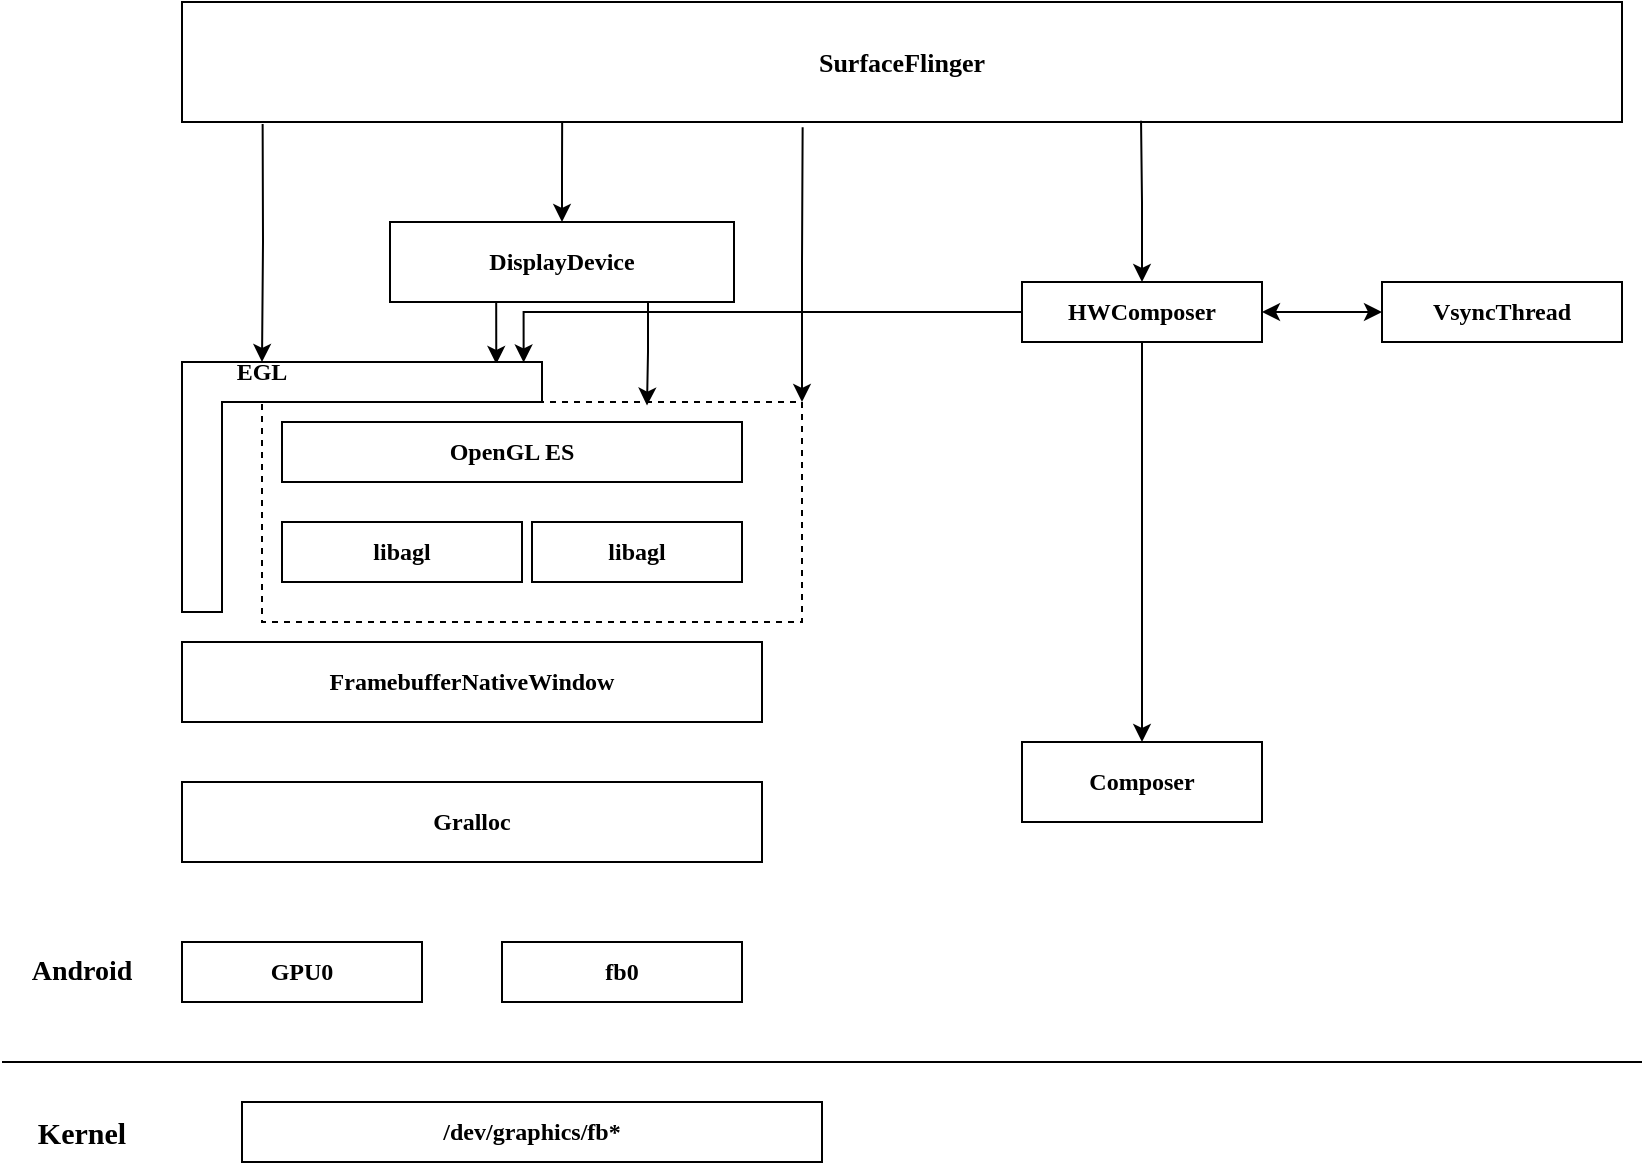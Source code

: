 <mxfile version="21.7.5" type="github">
  <diagram name="第 1 页" id="_aEEeicxB6KedfQj_gSC">
    <mxGraphModel dx="1562" dy="841" grid="1" gridSize="10" guides="1" tooltips="1" connect="1" arrows="1" fold="1" page="1" pageScale="1" pageWidth="827" pageHeight="1169" math="0" shadow="0">
      <root>
        <mxCell id="0" />
        <mxCell id="1" parent="0" />
        <mxCell id="zk44DciEownq9eTERCSg-34" style="edgeStyle=orthogonalEdgeStyle;rounded=0;orthogonalLoop=1;jettySize=auto;html=1;exitX=1;exitY=0;exitDx=0;exitDy=0;entryX=0.431;entryY=1.043;entryDx=0;entryDy=0;entryPerimeter=0;startArrow=classic;startFill=1;endArrow=none;endFill=0;fontFamily=Comic Sans MS;fontStyle=1" edge="1" parent="1" source="zk44DciEownq9eTERCSg-8" target="zk44DciEownq9eTERCSg-1">
          <mxGeometry relative="1" as="geometry" />
        </mxCell>
        <mxCell id="zk44DciEownq9eTERCSg-8" value="" style="rounded=0;whiteSpace=wrap;html=1;dashed=1;fontFamily=Comic Sans MS;fontStyle=1" vertex="1" parent="1">
          <mxGeometry x="140" y="390" width="270" height="110" as="geometry" />
        </mxCell>
        <mxCell id="zk44DciEownq9eTERCSg-1" value="&lt;font style=&quot;font-size: 13px;&quot;&gt;SurfaceFlinger&lt;/font&gt;" style="rounded=0;whiteSpace=wrap;html=1;fontFamily=Comic Sans MS;fontStyle=1" vertex="1" parent="1">
          <mxGeometry x="100" y="190" width="720" height="60" as="geometry" />
        </mxCell>
        <mxCell id="zk44DciEownq9eTERCSg-20" style="edgeStyle=orthogonalEdgeStyle;rounded=0;orthogonalLoop=1;jettySize=auto;html=1;exitX=0.5;exitY=0;exitDx=0;exitDy=0;entryX=0.264;entryY=1;entryDx=0;entryDy=0;entryPerimeter=0;startArrow=classic;startFill=1;endArrow=none;endFill=0;fontFamily=Comic Sans MS;fontStyle=1" edge="1" parent="1" source="zk44DciEownq9eTERCSg-2" target="zk44DciEownq9eTERCSg-1">
          <mxGeometry relative="1" as="geometry" />
        </mxCell>
        <mxCell id="zk44DciEownq9eTERCSg-29" style="edgeStyle=orthogonalEdgeStyle;rounded=0;orthogonalLoop=1;jettySize=auto;html=1;exitX=0.25;exitY=1;exitDx=0;exitDy=0;entryX=0.873;entryY=0.008;entryDx=0;entryDy=0;entryPerimeter=0;fontFamily=Comic Sans MS;fontStyle=1" edge="1" parent="1" source="zk44DciEownq9eTERCSg-2" target="zk44DciEownq9eTERCSg-3">
          <mxGeometry relative="1" as="geometry" />
        </mxCell>
        <mxCell id="zk44DciEownq9eTERCSg-33" style="edgeStyle=orthogonalEdgeStyle;rounded=0;orthogonalLoop=1;jettySize=auto;html=1;exitX=0.75;exitY=1;exitDx=0;exitDy=0;entryX=0.713;entryY=0.016;entryDx=0;entryDy=0;entryPerimeter=0;fontFamily=Comic Sans MS;fontStyle=1" edge="1" parent="1" source="zk44DciEownq9eTERCSg-2" target="zk44DciEownq9eTERCSg-8">
          <mxGeometry relative="1" as="geometry" />
        </mxCell>
        <mxCell id="zk44DciEownq9eTERCSg-2" value="DisplayDevice" style="rounded=0;whiteSpace=wrap;html=1;fontFamily=Comic Sans MS;fontStyle=1" vertex="1" parent="1">
          <mxGeometry x="204" y="300" width="172" height="40" as="geometry" />
        </mxCell>
        <mxCell id="zk44DciEownq9eTERCSg-3" value="" style="shape=corner;whiteSpace=wrap;html=1;fontFamily=Comic Sans MS;fontStyle=1" vertex="1" parent="1">
          <mxGeometry x="100" y="370" width="180" height="125" as="geometry" />
        </mxCell>
        <mxCell id="zk44DciEownq9eTERCSg-4" value="OpenGL ES" style="rounded=0;whiteSpace=wrap;html=1;fontFamily=Comic Sans MS;fontStyle=1" vertex="1" parent="1">
          <mxGeometry x="150" y="400" width="230" height="30" as="geometry" />
        </mxCell>
        <mxCell id="zk44DciEownq9eTERCSg-5" value="libagl" style="rounded=0;whiteSpace=wrap;html=1;fontFamily=Comic Sans MS;fontStyle=1" vertex="1" parent="1">
          <mxGeometry x="150" y="450" width="120" height="30" as="geometry" />
        </mxCell>
        <mxCell id="zk44DciEownq9eTERCSg-6" value="libagl" style="rounded=0;whiteSpace=wrap;html=1;fontFamily=Comic Sans MS;fontStyle=1" vertex="1" parent="1">
          <mxGeometry x="275" y="450" width="105" height="30" as="geometry" />
        </mxCell>
        <mxCell id="zk44DciEownq9eTERCSg-9" value="FramebufferNativeWindow" style="rounded=0;whiteSpace=wrap;html=1;fontFamily=Comic Sans MS;fontStyle=1" vertex="1" parent="1">
          <mxGeometry x="100" y="510" width="290" height="40" as="geometry" />
        </mxCell>
        <mxCell id="zk44DciEownq9eTERCSg-10" value="Gralloc" style="rounded=0;whiteSpace=wrap;html=1;fontFamily=Comic Sans MS;fontStyle=1" vertex="1" parent="1">
          <mxGeometry x="100" y="580" width="290" height="40" as="geometry" />
        </mxCell>
        <mxCell id="zk44DciEownq9eTERCSg-11" value="GPU0" style="rounded=0;whiteSpace=wrap;html=1;fontFamily=Comic Sans MS;fontStyle=1" vertex="1" parent="1">
          <mxGeometry x="100" y="660" width="120" height="30" as="geometry" />
        </mxCell>
        <mxCell id="zk44DciEownq9eTERCSg-12" value="fb0" style="rounded=0;whiteSpace=wrap;html=1;fontFamily=Comic Sans MS;fontStyle=1" vertex="1" parent="1">
          <mxGeometry x="260" y="660" width="120" height="30" as="geometry" />
        </mxCell>
        <mxCell id="zk44DciEownq9eTERCSg-17" style="edgeStyle=orthogonalEdgeStyle;rounded=0;orthogonalLoop=1;jettySize=auto;html=1;exitX=0.5;exitY=0;exitDx=0;exitDy=0;entryX=0.666;entryY=0.99;entryDx=0;entryDy=0;entryPerimeter=0;endArrow=none;endFill=0;startArrow=classic;startFill=1;fontFamily=Comic Sans MS;fontStyle=1" edge="1" parent="1" source="zk44DciEownq9eTERCSg-13" target="zk44DciEownq9eTERCSg-1">
          <mxGeometry relative="1" as="geometry" />
        </mxCell>
        <mxCell id="zk44DciEownq9eTERCSg-19" style="edgeStyle=orthogonalEdgeStyle;rounded=0;orthogonalLoop=1;jettySize=auto;html=1;exitX=0.5;exitY=1;exitDx=0;exitDy=0;entryX=0.5;entryY=0;entryDx=0;entryDy=0;fontFamily=Comic Sans MS;fontStyle=1" edge="1" parent="1" source="zk44DciEownq9eTERCSg-13" target="zk44DciEownq9eTERCSg-14">
          <mxGeometry relative="1" as="geometry" />
        </mxCell>
        <mxCell id="zk44DciEownq9eTERCSg-30" style="edgeStyle=orthogonalEdgeStyle;rounded=0;orthogonalLoop=1;jettySize=auto;html=1;exitX=0;exitY=0.5;exitDx=0;exitDy=0;entryX=0.949;entryY=0.002;entryDx=0;entryDy=0;entryPerimeter=0;fontFamily=Comic Sans MS;fontStyle=1" edge="1" parent="1" source="zk44DciEownq9eTERCSg-13" target="zk44DciEownq9eTERCSg-3">
          <mxGeometry relative="1" as="geometry" />
        </mxCell>
        <mxCell id="zk44DciEownq9eTERCSg-13" value="HWComposer" style="rounded=0;whiteSpace=wrap;html=1;fontFamily=Comic Sans MS;fontStyle=1" vertex="1" parent="1">
          <mxGeometry x="520" y="330" width="120" height="30" as="geometry" />
        </mxCell>
        <mxCell id="zk44DciEownq9eTERCSg-14" value="Composer" style="rounded=0;whiteSpace=wrap;html=1;fontFamily=Comic Sans MS;fontStyle=1" vertex="1" parent="1">
          <mxGeometry x="520" y="560" width="120" height="40" as="geometry" />
        </mxCell>
        <mxCell id="zk44DciEownq9eTERCSg-18" style="edgeStyle=orthogonalEdgeStyle;rounded=0;orthogonalLoop=1;jettySize=auto;html=1;exitX=0;exitY=0.5;exitDx=0;exitDy=0;startArrow=classic;startFill=1;fontFamily=Comic Sans MS;fontStyle=1" edge="1" parent="1" source="zk44DciEownq9eTERCSg-15" target="zk44DciEownq9eTERCSg-13">
          <mxGeometry relative="1" as="geometry" />
        </mxCell>
        <mxCell id="zk44DciEownq9eTERCSg-15" value="VsyncThread" style="rounded=0;whiteSpace=wrap;html=1;fontFamily=Comic Sans MS;fontStyle=1" vertex="1" parent="1">
          <mxGeometry x="700" y="330" width="120" height="30" as="geometry" />
        </mxCell>
        <mxCell id="zk44DciEownq9eTERCSg-27" style="edgeStyle=orthogonalEdgeStyle;rounded=0;orthogonalLoop=1;jettySize=auto;html=1;entryX=0.056;entryY=1.017;entryDx=0;entryDy=0;entryPerimeter=0;startArrow=classic;startFill=1;endArrow=none;endFill=0;fontFamily=Comic Sans MS;fontStyle=1" edge="1" parent="1" target="zk44DciEownq9eTERCSg-1">
          <mxGeometry relative="1" as="geometry">
            <mxPoint x="140" y="370" as="sourcePoint" />
          </mxGeometry>
        </mxCell>
        <mxCell id="zk44DciEownq9eTERCSg-21" value="EGL" style="text;html=1;strokeColor=none;fillColor=none;align=center;verticalAlign=middle;whiteSpace=wrap;rounded=0;fontFamily=Comic Sans MS;fontStyle=1" vertex="1" parent="1">
          <mxGeometry x="110" y="360" width="60" height="30" as="geometry" />
        </mxCell>
        <mxCell id="zk44DciEownq9eTERCSg-35" value="" style="endArrow=none;html=1;rounded=0;" edge="1" parent="1">
          <mxGeometry width="50" height="50" relative="1" as="geometry">
            <mxPoint x="10" y="720" as="sourcePoint" />
            <mxPoint x="830" y="720" as="targetPoint" />
          </mxGeometry>
        </mxCell>
        <mxCell id="zk44DciEownq9eTERCSg-38" value="Android" style="text;html=1;strokeColor=none;fillColor=none;align=center;verticalAlign=middle;whiteSpace=wrap;rounded=0;fontSize=14;fontStyle=1;fontFamily=Comic Sans MS;" vertex="1" parent="1">
          <mxGeometry x="20" y="660" width="60" height="30" as="geometry" />
        </mxCell>
        <mxCell id="zk44DciEownq9eTERCSg-39" value="Kernel" style="text;html=1;strokeColor=none;fillColor=none;align=center;verticalAlign=middle;whiteSpace=wrap;rounded=0;fontSize=15;fontStyle=1;fontFamily=Comic Sans MS;" vertex="1" parent="1">
          <mxGeometry x="20" y="740" width="60" height="30" as="geometry" />
        </mxCell>
        <mxCell id="zk44DciEownq9eTERCSg-40" value="/dev/graphics/fb*" style="rounded=0;whiteSpace=wrap;html=1;fontFamily=Comic Sans MS;fontStyle=1" vertex="1" parent="1">
          <mxGeometry x="130" y="740" width="290" height="30" as="geometry" />
        </mxCell>
      </root>
    </mxGraphModel>
  </diagram>
</mxfile>
